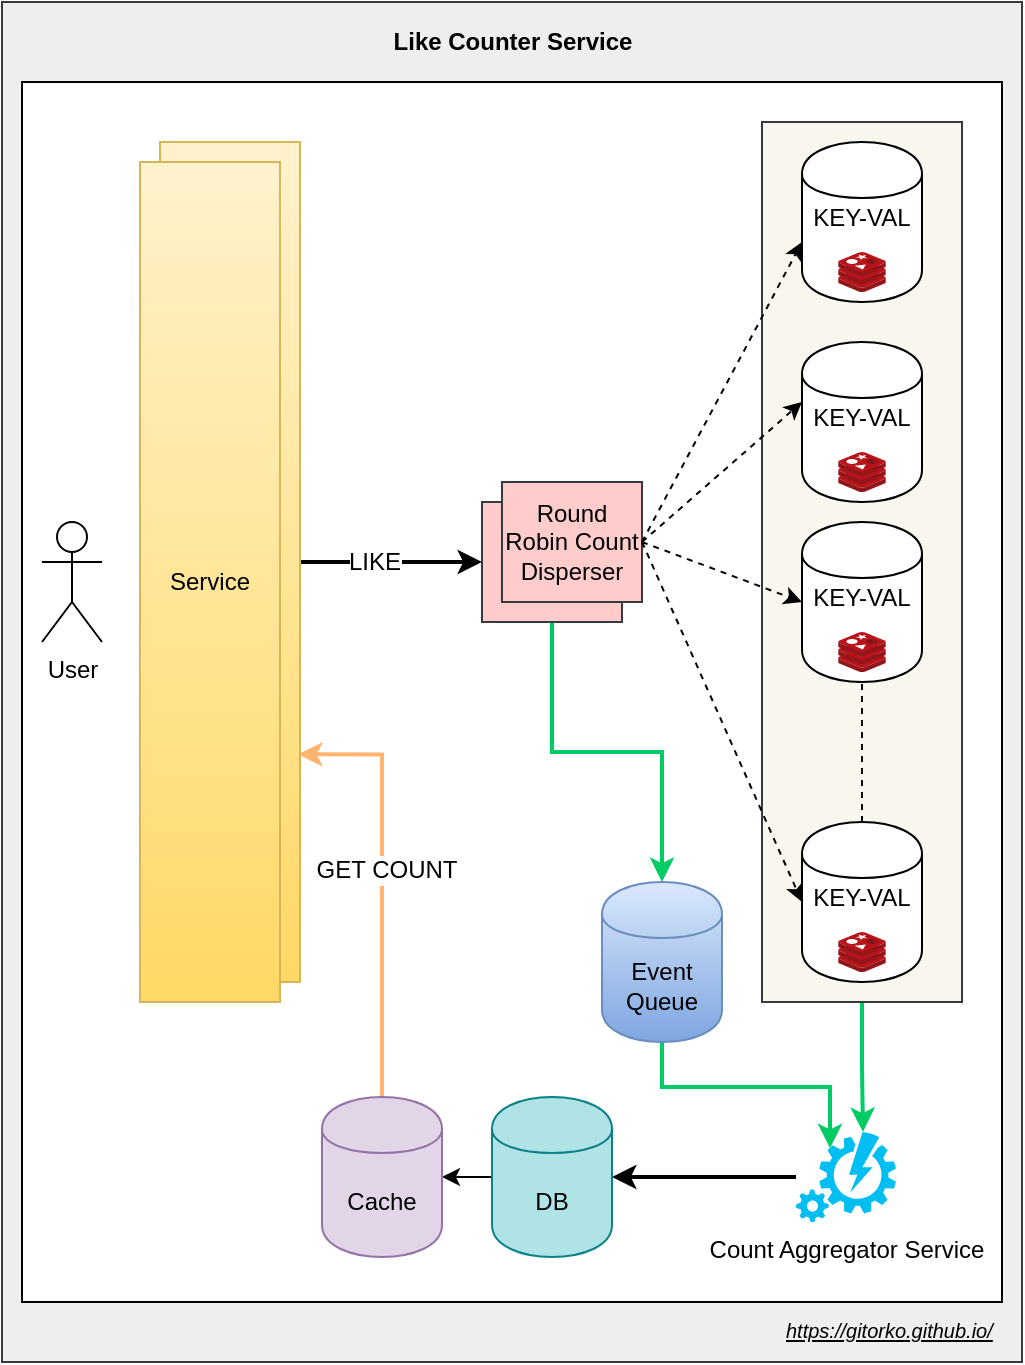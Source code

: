 <mxfile version="12.6.5" type="device"><diagram id="DrA5PquCs80kaGM3D-1s" name="Page-1"><mxGraphModel dx="1606" dy="2052" grid="1" gridSize="10" guides="1" tooltips="1" connect="1" arrows="1" fold="1" page="1" pageScale="1" pageWidth="500" pageHeight="1200" math="0" shadow="0"><root><mxCell id="0"/><mxCell id="1" parent="0"/><mxCell id="etvL9J5SQtRsxApmEyAv-33" value="" style="rounded=0;whiteSpace=wrap;html=1;fillColor=#eeeeee;strokeColor=#36393d;" parent="1" vertex="1"><mxGeometry x="-60" y="-60" width="510" height="680" as="geometry"/></mxCell><mxCell id="etvL9J5SQtRsxApmEyAv-32" value="" style="rounded=0;whiteSpace=wrap;html=1;" parent="1" vertex="1"><mxGeometry x="-50" y="-20" width="490" height="610" as="geometry"/></mxCell><mxCell id="jKXSTZnEmVuDdH75RjJ8-37" style="edgeStyle=orthogonalEdgeStyle;rounded=0;orthogonalLoop=1;jettySize=auto;html=1;exitX=0.5;exitY=1;exitDx=0;exitDy=0;entryX=0.67;entryY=0;entryDx=0;entryDy=0;entryPerimeter=0;startArrow=none;startFill=0;endArrow=classic;endFill=1;strokeColor=#00CC66;strokeWidth=2;" parent="1" source="etvL9J5SQtRsxApmEyAv-12" target="etvL9J5SQtRsxApmEyAv-4" edge="1"><mxGeometry relative="1" as="geometry"/></mxCell><mxCell id="etvL9J5SQtRsxApmEyAv-12" value="" style="rounded=0;whiteSpace=wrap;html=1;fillColor=#f9f7ed;strokeColor=#36393d;" parent="1" vertex="1"><mxGeometry x="320" width="100" height="440" as="geometry"/></mxCell><mxCell id="etvL9J5SQtRsxApmEyAv-3" value="User" style="shape=umlActor;verticalLabelPosition=bottom;labelBackgroundColor=#ffffff;verticalAlign=top;html=1;outlineConnect=0;" parent="1" vertex="1"><mxGeometry x="-40" y="200" width="30" height="60" as="geometry"/></mxCell><mxCell id="jKXSTZnEmVuDdH75RjJ8-28" style="edgeStyle=orthogonalEdgeStyle;rounded=0;orthogonalLoop=1;jettySize=auto;html=1;startArrow=none;startFill=0;endArrow=classic;endFill=1;strokeColor=#000000;strokeWidth=2;" parent="1" source="etvL9J5SQtRsxApmEyAv-4" target="jKXSTZnEmVuDdH75RjJ8-21" edge="1"><mxGeometry relative="1" as="geometry"/></mxCell><mxCell id="etvL9J5SQtRsxApmEyAv-4" value="Count Aggregator Service" style="verticalLabelPosition=bottom;html=1;verticalAlign=top;align=center;strokeColor=none;fillColor=#00BEF2;shape=mxgraph.azure.automation;pointerEvents=1;" parent="1" vertex="1"><mxGeometry x="337" y="505" width="50" height="45" as="geometry"/></mxCell><mxCell id="jKXSTZnEmVuDdH75RjJ8-26" style="edgeStyle=orthogonalEdgeStyle;rounded=0;orthogonalLoop=1;jettySize=auto;html=1;startArrow=none;startFill=0;endArrow=classic;endFill=1;strokeColor=#00CC66;strokeWidth=2;" parent="1" source="etvL9J5SQtRsxApmEyAv-10" target="jKXSTZnEmVuDdH75RjJ8-22" edge="1"><mxGeometry relative="1" as="geometry"/></mxCell><mxCell id="etvL9J5SQtRsxApmEyAv-10" value="" style="rounded=0;whiteSpace=wrap;html=1;fillColor=#ffcccc;strokeColor=#36393d;" parent="1" vertex="1"><mxGeometry x="180" y="190" width="70" height="60" as="geometry"/></mxCell><mxCell id="etvL9J5SQtRsxApmEyAv-17" value="" style="endArrow=none;dashed=1;html=1;entryX=0.5;entryY=1;entryDx=0;entryDy=0;exitX=0.5;exitY=0;exitDx=0;exitDy=0;" parent="1" edge="1"><mxGeometry width="50" height="50" relative="1" as="geometry"><mxPoint x="370" y="350" as="sourcePoint"/><mxPoint x="370" y="275" as="targetPoint"/></mxGeometry></mxCell><mxCell id="jKXSTZnEmVuDdH75RjJ8-18" style="edgeStyle=orthogonalEdgeStyle;rounded=0;orthogonalLoop=1;jettySize=auto;html=1;exitX=1;exitY=0.5;exitDx=0;exitDy=0;entryX=0;entryY=0.5;entryDx=0;entryDy=0;startArrow=none;startFill=0;endArrow=classic;endFill=1;strokeWidth=2;" parent="1" source="etvL9J5SQtRsxApmEyAv-18" target="etvL9J5SQtRsxApmEyAv-10" edge="1"><mxGeometry relative="1" as="geometry"/></mxCell><mxCell id="jKXSTZnEmVuDdH75RjJ8-24" value="LIKE" style="text;html=1;align=center;verticalAlign=middle;resizable=0;points=[];labelBackgroundColor=#ffffff;" parent="jKXSTZnEmVuDdH75RjJ8-18" vertex="1" connectable="0"><mxGeometry x="-0.2" relative="1" as="geometry"><mxPoint as="offset"/></mxGeometry></mxCell><mxCell id="jKXSTZnEmVuDdH75RjJ8-34" style="edgeStyle=orthogonalEdgeStyle;rounded=0;orthogonalLoop=1;jettySize=auto;html=1;startArrow=classic;startFill=1;endArrow=none;endFill=0;strokeColor=#FFB570;strokeWidth=2;exitX=0.986;exitY=0.729;exitDx=0;exitDy=0;exitPerimeter=0;entryX=0.5;entryY=0;entryDx=0;entryDy=0;" parent="1" source="etvL9J5SQtRsxApmEyAv-18" target="5tB9vArRcFnu6apTYAa2-1" edge="1"><mxGeometry relative="1" as="geometry"><Array as="points"/></mxGeometry></mxCell><mxCell id="jKXSTZnEmVuDdH75RjJ8-35" value="GET COUNT" style="text;html=1;align=center;verticalAlign=middle;resizable=0;points=[];labelBackgroundColor=#ffffff;" parent="jKXSTZnEmVuDdH75RjJ8-34" vertex="1" connectable="0"><mxGeometry x="-0.065" y="2" relative="1" as="geometry"><mxPoint as="offset"/></mxGeometry></mxCell><mxCell id="etvL9J5SQtRsxApmEyAv-18" value="Service" style="rounded=0;whiteSpace=wrap;html=1;gradientColor=#ffd966;fillColor=#fff2cc;strokeColor=#d6b656;" parent="1" vertex="1"><mxGeometry x="19" y="10" width="70" height="420" as="geometry"/></mxCell><mxCell id="etvL9J5SQtRsxApmEyAv-22" value="Round Robin Count Disperser" style="rounded=0;whiteSpace=wrap;html=1;fillColor=#ffcccc;strokeColor=#36393d;" parent="1" vertex="1"><mxGeometry x="190" y="180" width="70" height="60" as="geometry"/></mxCell><mxCell id="etvL9J5SQtRsxApmEyAv-34" value="Like Counter Service" style="text;html=1;strokeColor=none;fillColor=none;align=center;verticalAlign=middle;whiteSpace=wrap;rounded=0;fontStyle=1" parent="1" vertex="1"><mxGeometry x="117.5" y="-50" width="155" height="20" as="geometry"/></mxCell><mxCell id="jKXSTZnEmVuDdH75RjJ8-1" value="" style="endArrow=classic;html=1;entryX=0;entryY=0.625;entryDx=0;entryDy=0;entryPerimeter=0;exitX=1;exitY=0.5;exitDx=0;exitDy=0;dashed=1;" parent="1" source="etvL9J5SQtRsxApmEyAv-22" target="etvL9J5SQtRsxApmEyAv-1" edge="1"><mxGeometry width="50" height="50" relative="1" as="geometry"><mxPoint x="270" y="210" as="sourcePoint"/><mxPoint x="320" y="160" as="targetPoint"/></mxGeometry></mxCell><mxCell id="jKXSTZnEmVuDdH75RjJ8-3" value="" style="endArrow=classic;html=1;entryX=0;entryY=0.5;entryDx=0;entryDy=0;exitX=1;exitY=0.5;exitDx=0;exitDy=0;dashed=1;" parent="1" source="etvL9J5SQtRsxApmEyAv-22" edge="1"><mxGeometry width="50" height="50" relative="1" as="geometry"><mxPoint x="270" y="220" as="sourcePoint"/><mxPoint x="340" y="140" as="targetPoint"/></mxGeometry></mxCell><mxCell id="jKXSTZnEmVuDdH75RjJ8-4" value="" style="group" parent="1" vertex="1" connectable="0"><mxGeometry x="340" y="10" width="60" height="80" as="geometry"/></mxCell><mxCell id="etvL9J5SQtRsxApmEyAv-1" value="KEY-VAL&lt;br&gt;&lt;br&gt;&lt;br&gt;" style="shape=cylinder;whiteSpace=wrap;html=1;boundedLbl=1;backgroundOutline=1;" parent="jKXSTZnEmVuDdH75RjJ8-4" vertex="1"><mxGeometry width="60" height="80" as="geometry"/></mxCell><mxCell id="ovw5f_CwWsy-an5z-Rsf-1" value="" style="aspect=fixed;html=1;points=[];align=center;image;fontSize=12;image=img/lib/mscae/Cache_Redis_Product.svg;" parent="jKXSTZnEmVuDdH75RjJ8-4" vertex="1"><mxGeometry x="18.09" y="55" width="23.82" height="20" as="geometry"/></mxCell><mxCell id="jKXSTZnEmVuDdH75RjJ8-5" value="" style="group" parent="1" vertex="1" connectable="0"><mxGeometry x="340" y="110" width="60" height="80" as="geometry"/></mxCell><mxCell id="jKXSTZnEmVuDdH75RjJ8-6" value="KEY-VAL&lt;br&gt;&lt;br&gt;&lt;br&gt;" style="shape=cylinder;whiteSpace=wrap;html=1;boundedLbl=1;backgroundOutline=1;" parent="jKXSTZnEmVuDdH75RjJ8-5" vertex="1"><mxGeometry width="60" height="80" as="geometry"/></mxCell><mxCell id="jKXSTZnEmVuDdH75RjJ8-7" value="" style="aspect=fixed;html=1;points=[];align=center;image;fontSize=12;image=img/lib/mscae/Cache_Redis_Product.svg;" parent="jKXSTZnEmVuDdH75RjJ8-5" vertex="1"><mxGeometry x="18.09" y="55" width="23.82" height="20" as="geometry"/></mxCell><mxCell id="jKXSTZnEmVuDdH75RjJ8-8" value="" style="group" parent="1" vertex="1" connectable="0"><mxGeometry x="340" y="200" width="60" height="80" as="geometry"/></mxCell><mxCell id="jKXSTZnEmVuDdH75RjJ8-9" value="KEY-VAL&lt;br&gt;&lt;br&gt;&lt;br&gt;" style="shape=cylinder;whiteSpace=wrap;html=1;boundedLbl=1;backgroundOutline=1;" parent="jKXSTZnEmVuDdH75RjJ8-8" vertex="1"><mxGeometry width="60" height="80" as="geometry"/></mxCell><mxCell id="jKXSTZnEmVuDdH75RjJ8-10" value="" style="aspect=fixed;html=1;points=[];align=center;image;fontSize=12;image=img/lib/mscae/Cache_Redis_Product.svg;" parent="jKXSTZnEmVuDdH75RjJ8-8" vertex="1"><mxGeometry x="18.09" y="55" width="23.82" height="20" as="geometry"/></mxCell><mxCell id="jKXSTZnEmVuDdH75RjJ8-11" value="" style="endArrow=classic;html=1;entryX=0;entryY=0.5;entryDx=0;entryDy=0;exitX=1;exitY=0.5;exitDx=0;exitDy=0;dashed=1;" parent="1" source="etvL9J5SQtRsxApmEyAv-22" target="jKXSTZnEmVuDdH75RjJ8-9" edge="1"><mxGeometry width="50" height="50" relative="1" as="geometry"><mxPoint x="270" y="220" as="sourcePoint"/><mxPoint x="350" y="150" as="targetPoint"/></mxGeometry></mxCell><mxCell id="jKXSTZnEmVuDdH75RjJ8-12" value="" style="endArrow=classic;html=1;entryX=0;entryY=0.5;entryDx=0;entryDy=0;dashed=1;" parent="1" edge="1"><mxGeometry width="50" height="50" relative="1" as="geometry"><mxPoint x="260" y="210" as="sourcePoint"/><mxPoint x="340" y="390" as="targetPoint"/></mxGeometry></mxCell><mxCell id="jKXSTZnEmVuDdH75RjJ8-13" value="" style="group" parent="1" vertex="1" connectable="0"><mxGeometry x="340" y="350" width="60" height="80" as="geometry"/></mxCell><mxCell id="jKXSTZnEmVuDdH75RjJ8-14" value="KEY-VAL&lt;br&gt;&lt;br&gt;&lt;br&gt;" style="shape=cylinder;whiteSpace=wrap;html=1;boundedLbl=1;backgroundOutline=1;" parent="jKXSTZnEmVuDdH75RjJ8-13" vertex="1"><mxGeometry width="60" height="80" as="geometry"/></mxCell><mxCell id="jKXSTZnEmVuDdH75RjJ8-15" value="" style="aspect=fixed;html=1;points=[];align=center;image;fontSize=12;image=img/lib/mscae/Cache_Redis_Product.svg;" parent="jKXSTZnEmVuDdH75RjJ8-13" vertex="1"><mxGeometry x="18.09" y="55" width="23.82" height="20" as="geometry"/></mxCell><mxCell id="5tB9vArRcFnu6apTYAa2-2" style="edgeStyle=orthogonalEdgeStyle;rounded=0;orthogonalLoop=1;jettySize=auto;html=1;exitX=0;exitY=0.5;exitDx=0;exitDy=0;entryX=1;entryY=0.5;entryDx=0;entryDy=0;" edge="1" parent="1" source="jKXSTZnEmVuDdH75RjJ8-21" target="5tB9vArRcFnu6apTYAa2-1"><mxGeometry relative="1" as="geometry"/></mxCell><mxCell id="jKXSTZnEmVuDdH75RjJ8-21" value="DB" style="shape=cylinder;whiteSpace=wrap;html=1;boundedLbl=1;backgroundOutline=1;fillColor=#b0e3e6;strokeColor=#0e8088;" parent="1" vertex="1"><mxGeometry x="185" y="487.5" width="60" height="80" as="geometry"/></mxCell><mxCell id="jKXSTZnEmVuDdH75RjJ8-36" style="edgeStyle=orthogonalEdgeStyle;rounded=0;orthogonalLoop=1;jettySize=auto;html=1;exitX=0.5;exitY=1;exitDx=0;exitDy=0;entryX=0.34;entryY=0.18;entryDx=0;entryDy=0;entryPerimeter=0;startArrow=none;startFill=0;endArrow=classic;endFill=1;strokeColor=#00CC66;strokeWidth=2;" parent="1" source="jKXSTZnEmVuDdH75RjJ8-22" target="etvL9J5SQtRsxApmEyAv-4" edge="1"><mxGeometry relative="1" as="geometry"/></mxCell><mxCell id="jKXSTZnEmVuDdH75RjJ8-22" value="Event Queue" style="shape=cylinder;whiteSpace=wrap;html=1;boundedLbl=1;backgroundOutline=1;fillColor=#dae8fc;strokeColor=#6c8ebf;gradientColor=#7ea6e0;" parent="1" vertex="1"><mxGeometry x="240" y="380" width="60" height="80" as="geometry"/></mxCell><UserObject label="&lt;i&gt;&lt;u&gt;&lt;font style=&quot;font-size: 10px&quot;&gt;https://gitorko.github.io/&lt;/font&gt;&lt;/u&gt;&lt;/i&gt;" link="https://gitorko.github.io/" id="jKXSTZnEmVuDdH75RjJ8-30"><mxCell style="text;html=1;" parent="1" vertex="1"><mxGeometry x="330" y="590" width="110" height="30" as="geometry"/></mxCell></UserObject><mxCell id="jKXSTZnEmVuDdH75RjJ8-31" value="Service" style="rounded=0;whiteSpace=wrap;html=1;gradientColor=#ffd966;fillColor=#fff2cc;strokeColor=#d6b656;" parent="1" vertex="1"><mxGeometry x="9" y="20" width="70" height="420" as="geometry"/></mxCell><mxCell id="5tB9vArRcFnu6apTYAa2-1" value="Cache" style="shape=cylinder;whiteSpace=wrap;html=1;boundedLbl=1;backgroundOutline=1;fillColor=#e1d5e7;strokeColor=#9673a6;" vertex="1" parent="1"><mxGeometry x="100" y="487.5" width="60" height="80" as="geometry"/></mxCell></root></mxGraphModel></diagram></mxfile>